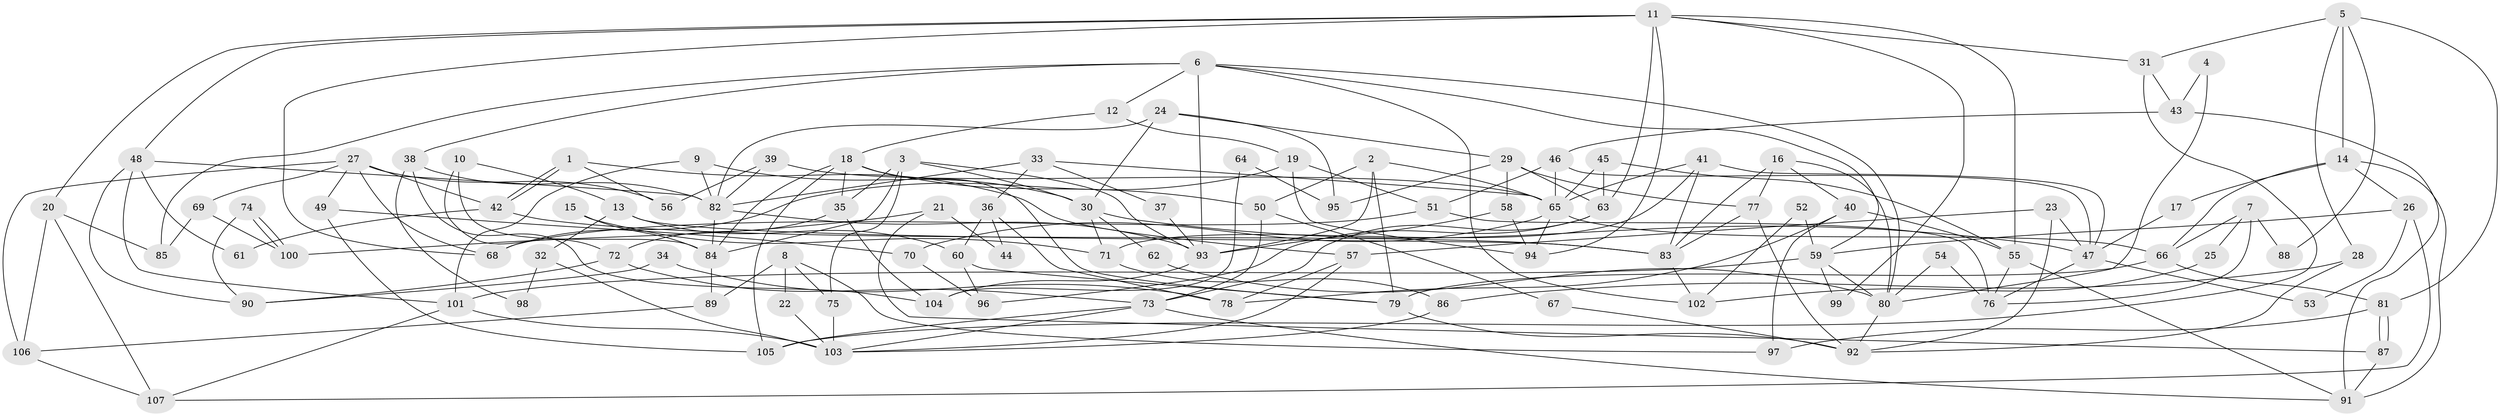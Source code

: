 // coarse degree distribution, {4: 0.28378378378378377, 2: 0.1891891891891892, 3: 0.24324324324324326, 5: 0.12162162162162163, 7: 0.02702702702702703, 9: 0.02702702702702703, 10: 0.013513513513513514, 8: 0.05405405405405406, 6: 0.02702702702702703, 11: 0.013513513513513514}
// Generated by graph-tools (version 1.1) at 2025/54/03/04/25 21:54:31]
// undirected, 107 vertices, 214 edges
graph export_dot {
graph [start="1"]
  node [color=gray90,style=filled];
  1;
  2;
  3;
  4;
  5;
  6;
  7;
  8;
  9;
  10;
  11;
  12;
  13;
  14;
  15;
  16;
  17;
  18;
  19;
  20;
  21;
  22;
  23;
  24;
  25;
  26;
  27;
  28;
  29;
  30;
  31;
  32;
  33;
  34;
  35;
  36;
  37;
  38;
  39;
  40;
  41;
  42;
  43;
  44;
  45;
  46;
  47;
  48;
  49;
  50;
  51;
  52;
  53;
  54;
  55;
  56;
  57;
  58;
  59;
  60;
  61;
  62;
  63;
  64;
  65;
  66;
  67;
  68;
  69;
  70;
  71;
  72;
  73;
  74;
  75;
  76;
  77;
  78;
  79;
  80;
  81;
  82;
  83;
  84;
  85;
  86;
  87;
  88;
  89;
  90;
  91;
  92;
  93;
  94;
  95;
  96;
  97;
  98;
  99;
  100;
  101;
  102;
  103;
  104;
  105;
  106;
  107;
  1 -- 56;
  1 -- 42;
  1 -- 42;
  1 -- 57;
  2 -- 93;
  2 -- 79;
  2 -- 50;
  2 -- 65;
  3 -- 93;
  3 -- 30;
  3 -- 35;
  3 -- 75;
  3 -- 84;
  4 -- 43;
  4 -- 80;
  5 -- 81;
  5 -- 31;
  5 -- 14;
  5 -- 28;
  5 -- 88;
  6 -- 93;
  6 -- 80;
  6 -- 12;
  6 -- 38;
  6 -- 59;
  6 -- 85;
  6 -- 102;
  7 -- 76;
  7 -- 66;
  7 -- 25;
  7 -- 88;
  8 -- 75;
  8 -- 89;
  8 -- 22;
  8 -- 97;
  9 -- 82;
  9 -- 30;
  9 -- 101;
  10 -- 13;
  10 -- 84;
  10 -- 72;
  11 -- 63;
  11 -- 31;
  11 -- 20;
  11 -- 48;
  11 -- 55;
  11 -- 68;
  11 -- 94;
  11 -- 99;
  12 -- 19;
  12 -- 18;
  13 -- 60;
  13 -- 83;
  13 -- 32;
  14 -- 26;
  14 -- 17;
  14 -- 66;
  14 -- 91;
  15 -- 84;
  15 -- 71;
  16 -- 80;
  16 -- 77;
  16 -- 40;
  16 -- 83;
  17 -- 47;
  18 -- 50;
  18 -- 35;
  18 -- 79;
  18 -- 84;
  18 -- 105;
  19 -- 94;
  19 -- 51;
  19 -- 68;
  20 -- 106;
  20 -- 85;
  20 -- 107;
  21 -- 100;
  21 -- 87;
  21 -- 44;
  22 -- 103;
  23 -- 57;
  23 -- 92;
  23 -- 47;
  24 -- 30;
  24 -- 82;
  24 -- 29;
  24 -- 95;
  25 -- 102;
  26 -- 107;
  26 -- 59;
  26 -- 53;
  27 -- 68;
  27 -- 42;
  27 -- 49;
  27 -- 56;
  27 -- 69;
  27 -- 106;
  28 -- 92;
  28 -- 86;
  29 -- 63;
  29 -- 58;
  29 -- 77;
  29 -- 95;
  30 -- 71;
  30 -- 47;
  30 -- 62;
  31 -- 105;
  31 -- 43;
  32 -- 103;
  32 -- 98;
  33 -- 82;
  33 -- 65;
  33 -- 36;
  33 -- 37;
  34 -- 78;
  34 -- 90;
  35 -- 72;
  35 -- 104;
  36 -- 78;
  36 -- 44;
  36 -- 60;
  37 -- 93;
  38 -- 82;
  38 -- 98;
  38 -- 104;
  39 -- 65;
  39 -- 82;
  39 -- 56;
  40 -- 55;
  40 -- 78;
  40 -- 97;
  41 -- 47;
  41 -- 65;
  41 -- 71;
  41 -- 83;
  42 -- 83;
  42 -- 61;
  43 -- 46;
  43 -- 91;
  45 -- 65;
  45 -- 55;
  45 -- 63;
  46 -- 51;
  46 -- 65;
  46 -- 47;
  47 -- 53;
  47 -- 76;
  48 -- 82;
  48 -- 61;
  48 -- 90;
  48 -- 101;
  49 -- 70;
  49 -- 105;
  50 -- 73;
  50 -- 67;
  51 -- 68;
  51 -- 76;
  52 -- 102;
  52 -- 59;
  54 -- 76;
  54 -- 80;
  55 -- 91;
  55 -- 76;
  57 -- 103;
  57 -- 78;
  58 -- 94;
  58 -- 93;
  59 -- 101;
  59 -- 80;
  59 -- 99;
  60 -- 79;
  60 -- 96;
  62 -- 80;
  63 -- 73;
  63 -- 96;
  64 -- 104;
  64 -- 95;
  65 -- 66;
  65 -- 70;
  65 -- 94;
  66 -- 81;
  66 -- 79;
  67 -- 92;
  69 -- 85;
  69 -- 100;
  70 -- 96;
  71 -- 86;
  72 -- 73;
  72 -- 90;
  73 -- 105;
  73 -- 91;
  73 -- 103;
  74 -- 100;
  74 -- 100;
  74 -- 90;
  75 -- 103;
  77 -- 83;
  77 -- 92;
  79 -- 92;
  80 -- 92;
  81 -- 87;
  81 -- 87;
  81 -- 97;
  82 -- 84;
  82 -- 93;
  83 -- 102;
  84 -- 89;
  86 -- 103;
  87 -- 91;
  89 -- 106;
  93 -- 104;
  101 -- 103;
  101 -- 107;
  106 -- 107;
}
